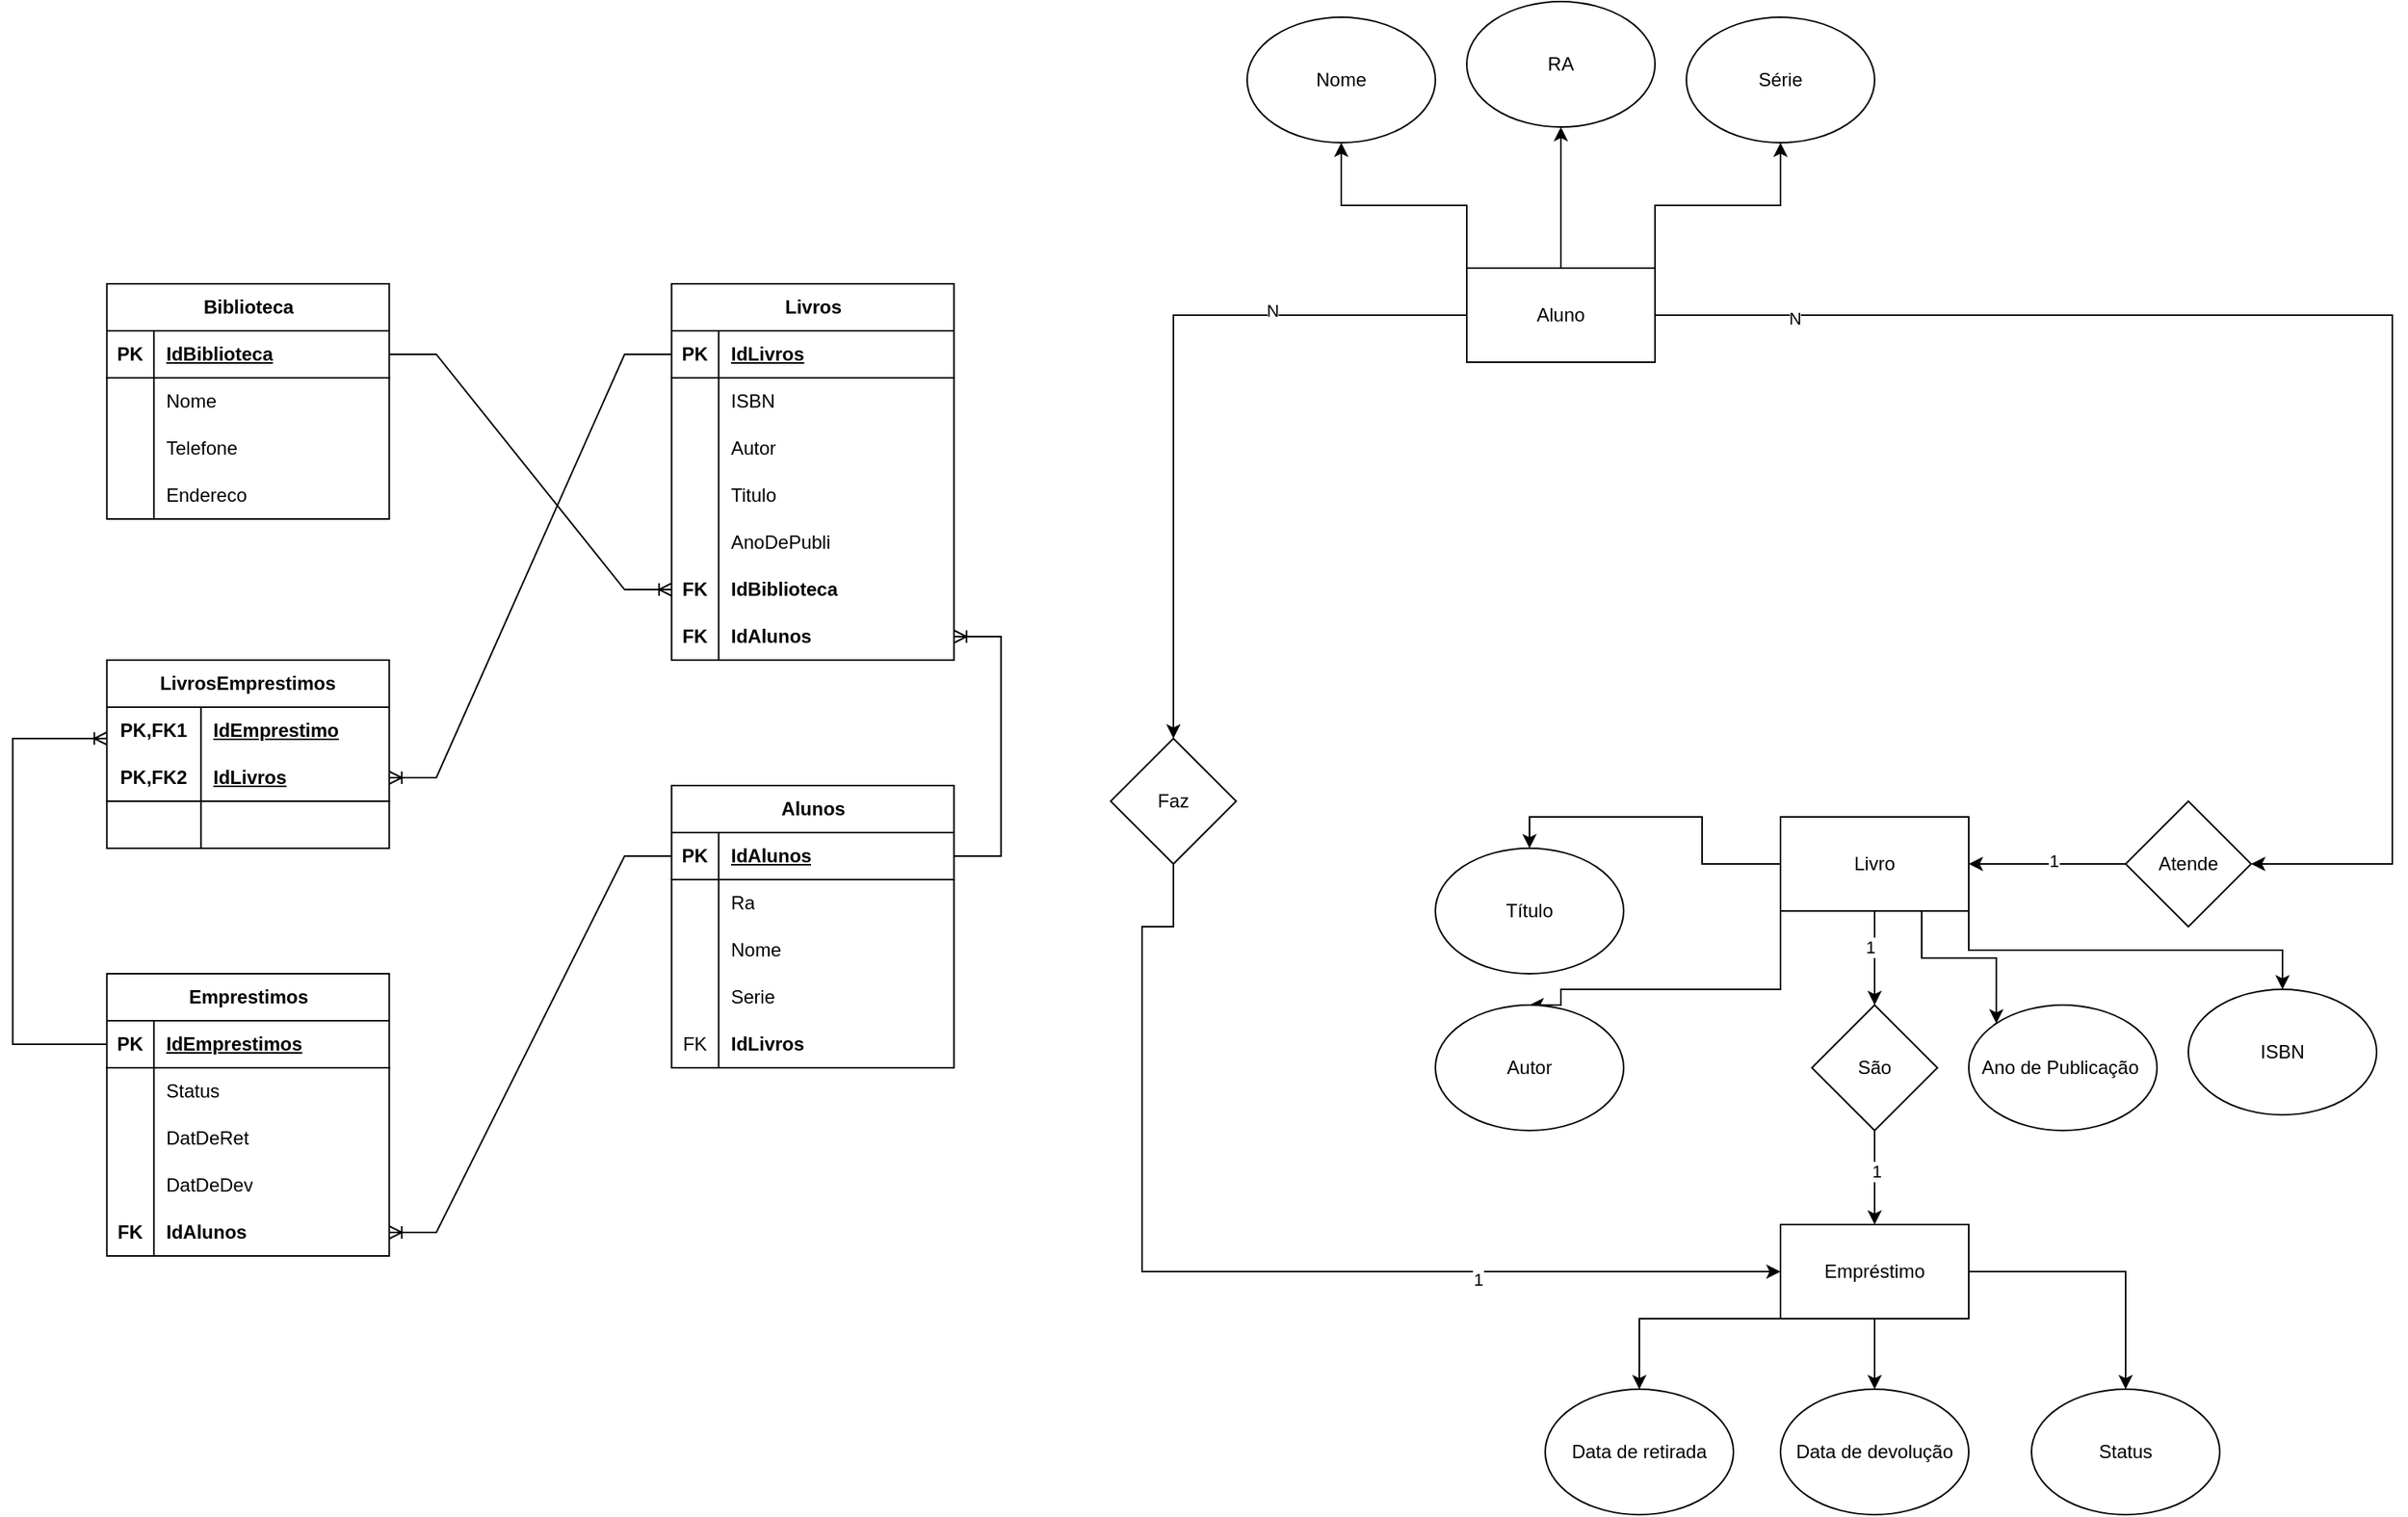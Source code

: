 <mxfile version="28.2.3">
  <diagram name="Página-1" id="Li1TfRqxRQNjhZH7lUIR">
    <mxGraphModel dx="2977" dy="1606" grid="1" gridSize="10" guides="1" tooltips="1" connect="1" arrows="1" fold="1" page="1" pageScale="1" pageWidth="827" pageHeight="1169" math="0" shadow="0">
      <root>
        <mxCell id="0" />
        <mxCell id="1" parent="0" />
        <mxCell id="CN2Lu9Vza2pnq5jx9A70-24" value="" style="edgeStyle=orthogonalEdgeStyle;rounded=0;orthogonalLoop=1;jettySize=auto;html=1;entryX=1;entryY=0.5;entryDx=0;entryDy=0;" parent="1" source="CN2Lu9Vza2pnq5jx9A70-31" target="CN2Lu9Vza2pnq5jx9A70-59" edge="1">
          <mxGeometry relative="1" as="geometry">
            <Array as="points">
              <mxPoint x="1697" y="660" />
              <mxPoint x="1697" y="1010" />
            </Array>
          </mxGeometry>
        </mxCell>
        <mxCell id="CN2Lu9Vza2pnq5jx9A70-25" value="N" style="edgeLabel;html=1;align=center;verticalAlign=middle;resizable=0;points=[];" parent="CN2Lu9Vza2pnq5jx9A70-24" connectable="0" vertex="1">
          <mxGeometry x="-0.804" y="-2" relative="1" as="geometry">
            <mxPoint as="offset" />
          </mxGeometry>
        </mxCell>
        <mxCell id="CN2Lu9Vza2pnq5jx9A70-26" value="" style="edgeStyle=orthogonalEdgeStyle;rounded=0;orthogonalLoop=1;jettySize=auto;html=1;" parent="1" source="CN2Lu9Vza2pnq5jx9A70-31" target="CN2Lu9Vza2pnq5jx9A70-65" edge="1">
          <mxGeometry relative="1" as="geometry" />
        </mxCell>
        <mxCell id="CN2Lu9Vza2pnq5jx9A70-27" value="N" style="edgeLabel;html=1;align=center;verticalAlign=middle;resizable=0;points=[];" parent="CN2Lu9Vza2pnq5jx9A70-26" connectable="0" vertex="1">
          <mxGeometry x="-0.455" y="-3" relative="1" as="geometry">
            <mxPoint as="offset" />
          </mxGeometry>
        </mxCell>
        <mxCell id="CN2Lu9Vza2pnq5jx9A70-28" style="edgeStyle=orthogonalEdgeStyle;rounded=0;orthogonalLoop=1;jettySize=auto;html=1;exitX=0;exitY=0;exitDx=0;exitDy=0;entryX=0.5;entryY=1;entryDx=0;entryDy=0;" parent="1" source="CN2Lu9Vza2pnq5jx9A70-31" target="CN2Lu9Vza2pnq5jx9A70-66" edge="1">
          <mxGeometry relative="1" as="geometry" />
        </mxCell>
        <mxCell id="CN2Lu9Vza2pnq5jx9A70-29" value="" style="edgeStyle=orthogonalEdgeStyle;rounded=0;orthogonalLoop=1;jettySize=auto;html=1;" parent="1" source="CN2Lu9Vza2pnq5jx9A70-31" target="CN2Lu9Vza2pnq5jx9A70-67" edge="1">
          <mxGeometry relative="1" as="geometry" />
        </mxCell>
        <mxCell id="CN2Lu9Vza2pnq5jx9A70-30" style="edgeStyle=orthogonalEdgeStyle;rounded=0;orthogonalLoop=1;jettySize=auto;html=1;exitX=1;exitY=0;exitDx=0;exitDy=0;entryX=0.5;entryY=1;entryDx=0;entryDy=0;" parent="1" source="CN2Lu9Vza2pnq5jx9A70-31" target="CN2Lu9Vza2pnq5jx9A70-68" edge="1">
          <mxGeometry relative="1" as="geometry" />
        </mxCell>
        <mxCell id="CN2Lu9Vza2pnq5jx9A70-31" value="Aluno" style="rounded=0;whiteSpace=wrap;html=1;" parent="1" vertex="1">
          <mxGeometry x="1107" y="630" width="120" height="60" as="geometry" />
        </mxCell>
        <mxCell id="CN2Lu9Vza2pnq5jx9A70-36" style="edgeStyle=orthogonalEdgeStyle;rounded=0;orthogonalLoop=1;jettySize=auto;html=1;exitX=0;exitY=0.5;exitDx=0;exitDy=0;entryX=0.5;entryY=0;entryDx=0;entryDy=0;" parent="1" source="CN2Lu9Vza2pnq5jx9A70-40" target="CN2Lu9Vza2pnq5jx9A70-72" edge="1">
          <mxGeometry relative="1" as="geometry" />
        </mxCell>
        <mxCell id="CN2Lu9Vza2pnq5jx9A70-37" style="edgeStyle=orthogonalEdgeStyle;rounded=0;orthogonalLoop=1;jettySize=auto;html=1;exitX=0;exitY=1;exitDx=0;exitDy=0;entryX=0.5;entryY=0;entryDx=0;entryDy=0;" parent="1" source="CN2Lu9Vza2pnq5jx9A70-40" target="CN2Lu9Vza2pnq5jx9A70-73" edge="1">
          <mxGeometry relative="1" as="geometry">
            <Array as="points">
              <mxPoint x="1307" y="1090" />
              <mxPoint x="1167" y="1090" />
            </Array>
          </mxGeometry>
        </mxCell>
        <mxCell id="CN2Lu9Vza2pnq5jx9A70-38" style="edgeStyle=orthogonalEdgeStyle;rounded=0;orthogonalLoop=1;jettySize=auto;html=1;exitX=1;exitY=1;exitDx=0;exitDy=0;entryX=0.5;entryY=0;entryDx=0;entryDy=0;" parent="1" source="CN2Lu9Vza2pnq5jx9A70-40" target="CN2Lu9Vza2pnq5jx9A70-74" edge="1">
          <mxGeometry relative="1" as="geometry" />
        </mxCell>
        <mxCell id="CN2Lu9Vza2pnq5jx9A70-39" style="edgeStyle=orthogonalEdgeStyle;rounded=0;orthogonalLoop=1;jettySize=auto;html=1;exitX=0.75;exitY=1;exitDx=0;exitDy=0;entryX=0;entryY=0;entryDx=0;entryDy=0;" parent="1" source="CN2Lu9Vza2pnq5jx9A70-40" target="CN2Lu9Vza2pnq5jx9A70-75" edge="1">
          <mxGeometry relative="1" as="geometry" />
        </mxCell>
        <mxCell id="CN2Lu9Vza2pnq5jx9A70-80" value="" style="edgeStyle=orthogonalEdgeStyle;rounded=0;orthogonalLoop=1;jettySize=auto;html=1;" parent="1" source="CN2Lu9Vza2pnq5jx9A70-40" target="CN2Lu9Vza2pnq5jx9A70-62" edge="1">
          <mxGeometry relative="1" as="geometry" />
        </mxCell>
        <mxCell id="CN2Lu9Vza2pnq5jx9A70-81" value="1" style="edgeLabel;html=1;align=center;verticalAlign=middle;resizable=0;points=[];" parent="CN2Lu9Vza2pnq5jx9A70-80" connectable="0" vertex="1">
          <mxGeometry x="-0.256" y="-3" relative="1" as="geometry">
            <mxPoint as="offset" />
          </mxGeometry>
        </mxCell>
        <mxCell id="CN2Lu9Vza2pnq5jx9A70-40" value="Livro" style="rounded=0;whiteSpace=wrap;html=1;" parent="1" vertex="1">
          <mxGeometry x="1307" y="980" width="120" height="60" as="geometry" />
        </mxCell>
        <mxCell id="CN2Lu9Vza2pnq5jx9A70-47" style="edgeStyle=orthogonalEdgeStyle;rounded=0;orthogonalLoop=1;jettySize=auto;html=1;exitX=1;exitY=0.5;exitDx=0;exitDy=0;entryX=0.5;entryY=0;entryDx=0;entryDy=0;" parent="1" source="CN2Lu9Vza2pnq5jx9A70-50" target="CN2Lu9Vza2pnq5jx9A70-76" edge="1">
          <mxGeometry relative="1" as="geometry" />
        </mxCell>
        <mxCell id="CN2Lu9Vza2pnq5jx9A70-48" value="" style="edgeStyle=orthogonalEdgeStyle;rounded=0;orthogonalLoop=1;jettySize=auto;html=1;" parent="1" source="CN2Lu9Vza2pnq5jx9A70-50" target="CN2Lu9Vza2pnq5jx9A70-77" edge="1">
          <mxGeometry relative="1" as="geometry" />
        </mxCell>
        <mxCell id="CN2Lu9Vza2pnq5jx9A70-49" style="edgeStyle=orthogonalEdgeStyle;rounded=0;orthogonalLoop=1;jettySize=auto;html=1;exitX=0;exitY=1;exitDx=0;exitDy=0;entryX=0.5;entryY=0;entryDx=0;entryDy=0;" parent="1" source="CN2Lu9Vza2pnq5jx9A70-50" target="CN2Lu9Vza2pnq5jx9A70-78" edge="1">
          <mxGeometry relative="1" as="geometry">
            <Array as="points">
              <mxPoint x="1217" y="1300" />
            </Array>
          </mxGeometry>
        </mxCell>
        <mxCell id="CN2Lu9Vza2pnq5jx9A70-50" value="Empréstimo" style="rounded=0;whiteSpace=wrap;html=1;" parent="1" vertex="1">
          <mxGeometry x="1307" y="1240" width="120" height="60" as="geometry" />
        </mxCell>
        <mxCell id="CN2Lu9Vza2pnq5jx9A70-57" value="" style="edgeStyle=orthogonalEdgeStyle;rounded=0;orthogonalLoop=1;jettySize=auto;html=1;" parent="1" source="CN2Lu9Vza2pnq5jx9A70-59" target="CN2Lu9Vza2pnq5jx9A70-40" edge="1">
          <mxGeometry relative="1" as="geometry" />
        </mxCell>
        <mxCell id="CN2Lu9Vza2pnq5jx9A70-58" value="1" style="edgeLabel;html=1;align=center;verticalAlign=middle;resizable=0;points=[];" parent="CN2Lu9Vza2pnq5jx9A70-57" connectable="0" vertex="1">
          <mxGeometry x="-0.075" y="-2" relative="1" as="geometry">
            <mxPoint as="offset" />
          </mxGeometry>
        </mxCell>
        <mxCell id="CN2Lu9Vza2pnq5jx9A70-59" value="Atende" style="rhombus;whiteSpace=wrap;html=1;" parent="1" vertex="1">
          <mxGeometry x="1527" y="970" width="80" height="80" as="geometry" />
        </mxCell>
        <mxCell id="CN2Lu9Vza2pnq5jx9A70-60" value="" style="edgeStyle=orthogonalEdgeStyle;rounded=0;orthogonalLoop=1;jettySize=auto;html=1;" parent="1" source="CN2Lu9Vza2pnq5jx9A70-62" target="CN2Lu9Vza2pnq5jx9A70-50" edge="1">
          <mxGeometry relative="1" as="geometry" />
        </mxCell>
        <mxCell id="CN2Lu9Vza2pnq5jx9A70-61" value="1" style="edgeLabel;html=1;align=center;verticalAlign=middle;resizable=0;points=[];" parent="CN2Lu9Vza2pnq5jx9A70-60" connectable="0" vertex="1">
          <mxGeometry x="-0.126" y="1" relative="1" as="geometry">
            <mxPoint as="offset" />
          </mxGeometry>
        </mxCell>
        <mxCell id="CN2Lu9Vza2pnq5jx9A70-62" value="São" style="rhombus;whiteSpace=wrap;html=1;" parent="1" vertex="1">
          <mxGeometry x="1327" y="1100" width="80" height="80" as="geometry" />
        </mxCell>
        <mxCell id="CN2Lu9Vza2pnq5jx9A70-63" style="edgeStyle=orthogonalEdgeStyle;rounded=0;orthogonalLoop=1;jettySize=auto;html=1;exitX=0.5;exitY=1;exitDx=0;exitDy=0;entryX=0;entryY=0.5;entryDx=0;entryDy=0;" parent="1" source="CN2Lu9Vza2pnq5jx9A70-65" target="CN2Lu9Vza2pnq5jx9A70-50" edge="1">
          <mxGeometry relative="1" as="geometry">
            <Array as="points">
              <mxPoint x="900" y="1050" />
              <mxPoint x="900" y="1270" />
            </Array>
          </mxGeometry>
        </mxCell>
        <mxCell id="CN2Lu9Vza2pnq5jx9A70-64" value="1" style="edgeLabel;html=1;align=center;verticalAlign=middle;resizable=0;points=[];" parent="CN2Lu9Vza2pnq5jx9A70-63" connectable="0" vertex="1">
          <mxGeometry x="0.436" y="-5" relative="1" as="geometry">
            <mxPoint as="offset" />
          </mxGeometry>
        </mxCell>
        <mxCell id="CN2Lu9Vza2pnq5jx9A70-65" value="Faz" style="rhombus;whiteSpace=wrap;html=1;rounded=0;" parent="1" vertex="1">
          <mxGeometry x="880" y="930" width="80" height="80" as="geometry" />
        </mxCell>
        <mxCell id="CN2Lu9Vza2pnq5jx9A70-66" value="Nome" style="ellipse;whiteSpace=wrap;html=1;" parent="1" vertex="1">
          <mxGeometry x="967" y="470" width="120" height="80" as="geometry" />
        </mxCell>
        <mxCell id="CN2Lu9Vza2pnq5jx9A70-67" value="RA" style="ellipse;whiteSpace=wrap;html=1;" parent="1" vertex="1">
          <mxGeometry x="1107" y="460" width="120" height="80" as="geometry" />
        </mxCell>
        <mxCell id="CN2Lu9Vza2pnq5jx9A70-68" value="Série" style="ellipse;whiteSpace=wrap;html=1;" parent="1" vertex="1">
          <mxGeometry x="1247" y="470" width="120" height="80" as="geometry" />
        </mxCell>
        <mxCell id="CN2Lu9Vza2pnq5jx9A70-72" value="Título" style="ellipse;whiteSpace=wrap;html=1;" parent="1" vertex="1">
          <mxGeometry x="1087" y="1000" width="120" height="80" as="geometry" />
        </mxCell>
        <mxCell id="CN2Lu9Vza2pnq5jx9A70-73" value="Autor" style="ellipse;whiteSpace=wrap;html=1;" parent="1" vertex="1">
          <mxGeometry x="1087" y="1100" width="120" height="80" as="geometry" />
        </mxCell>
        <mxCell id="CN2Lu9Vza2pnq5jx9A70-74" value="ISBN" style="ellipse;whiteSpace=wrap;html=1;" parent="1" vertex="1">
          <mxGeometry x="1567" y="1090" width="120" height="80" as="geometry" />
        </mxCell>
        <mxCell id="CN2Lu9Vza2pnq5jx9A70-75" value="Ano de Publicação&amp;nbsp;" style="ellipse;whiteSpace=wrap;html=1;" parent="1" vertex="1">
          <mxGeometry x="1427" y="1100" width="120" height="80" as="geometry" />
        </mxCell>
        <mxCell id="CN2Lu9Vza2pnq5jx9A70-76" value="Status" style="ellipse;whiteSpace=wrap;html=1;" parent="1" vertex="1">
          <mxGeometry x="1467" y="1345" width="120" height="80" as="geometry" />
        </mxCell>
        <mxCell id="CN2Lu9Vza2pnq5jx9A70-77" value="Data de devolução" style="ellipse;whiteSpace=wrap;html=1;" parent="1" vertex="1">
          <mxGeometry x="1307" y="1345" width="120" height="80" as="geometry" />
        </mxCell>
        <mxCell id="CN2Lu9Vza2pnq5jx9A70-78" value="Data de retirada" style="ellipse;whiteSpace=wrap;html=1;" parent="1" vertex="1">
          <mxGeometry x="1157" y="1345" width="120" height="80" as="geometry" />
        </mxCell>
        <mxCell id="d96ySEmzSlEuj6Zjcwqv-360" value="Biblioteca" style="shape=table;startSize=30;container=1;collapsible=1;childLayout=tableLayout;fixedRows=1;rowLines=0;fontStyle=1;align=center;resizeLast=1;html=1;" parent="1" vertex="1">
          <mxGeometry x="240.14" y="640" width="180" height="150" as="geometry" />
        </mxCell>
        <mxCell id="d96ySEmzSlEuj6Zjcwqv-361" value="" style="shape=tableRow;horizontal=0;startSize=0;swimlaneHead=0;swimlaneBody=0;fillColor=none;collapsible=0;dropTarget=0;points=[[0,0.5],[1,0.5]];portConstraint=eastwest;top=0;left=0;right=0;bottom=1;" parent="d96ySEmzSlEuj6Zjcwqv-360" vertex="1">
          <mxGeometry y="30" width="180" height="30" as="geometry" />
        </mxCell>
        <mxCell id="d96ySEmzSlEuj6Zjcwqv-362" value="PK" style="shape=partialRectangle;connectable=0;fillColor=none;top=0;left=0;bottom=0;right=0;fontStyle=1;overflow=hidden;whiteSpace=wrap;html=1;" parent="d96ySEmzSlEuj6Zjcwqv-361" vertex="1">
          <mxGeometry width="30" height="30" as="geometry">
            <mxRectangle width="30" height="30" as="alternateBounds" />
          </mxGeometry>
        </mxCell>
        <mxCell id="d96ySEmzSlEuj6Zjcwqv-363" value="IdBiblioteca" style="shape=partialRectangle;connectable=0;fillColor=none;top=0;left=0;bottom=0;right=0;align=left;spacingLeft=6;fontStyle=5;overflow=hidden;whiteSpace=wrap;html=1;" parent="d96ySEmzSlEuj6Zjcwqv-361" vertex="1">
          <mxGeometry x="30" width="150" height="30" as="geometry">
            <mxRectangle width="150" height="30" as="alternateBounds" />
          </mxGeometry>
        </mxCell>
        <mxCell id="d96ySEmzSlEuj6Zjcwqv-364" value="" style="shape=tableRow;horizontal=0;startSize=0;swimlaneHead=0;swimlaneBody=0;fillColor=none;collapsible=0;dropTarget=0;points=[[0,0.5],[1,0.5]];portConstraint=eastwest;top=0;left=0;right=0;bottom=0;" parent="d96ySEmzSlEuj6Zjcwqv-360" vertex="1">
          <mxGeometry y="60" width="180" height="30" as="geometry" />
        </mxCell>
        <mxCell id="d96ySEmzSlEuj6Zjcwqv-365" value="" style="shape=partialRectangle;connectable=0;fillColor=none;top=0;left=0;bottom=0;right=0;editable=1;overflow=hidden;whiteSpace=wrap;html=1;" parent="d96ySEmzSlEuj6Zjcwqv-364" vertex="1">
          <mxGeometry width="30" height="30" as="geometry">
            <mxRectangle width="30" height="30" as="alternateBounds" />
          </mxGeometry>
        </mxCell>
        <mxCell id="d96ySEmzSlEuj6Zjcwqv-366" value="Nome" style="shape=partialRectangle;connectable=0;fillColor=none;top=0;left=0;bottom=0;right=0;align=left;spacingLeft=6;overflow=hidden;whiteSpace=wrap;html=1;" parent="d96ySEmzSlEuj6Zjcwqv-364" vertex="1">
          <mxGeometry x="30" width="150" height="30" as="geometry">
            <mxRectangle width="150" height="30" as="alternateBounds" />
          </mxGeometry>
        </mxCell>
        <mxCell id="d96ySEmzSlEuj6Zjcwqv-367" value="" style="shape=tableRow;horizontal=0;startSize=0;swimlaneHead=0;swimlaneBody=0;fillColor=none;collapsible=0;dropTarget=0;points=[[0,0.5],[1,0.5]];portConstraint=eastwest;top=0;left=0;right=0;bottom=0;" parent="d96ySEmzSlEuj6Zjcwqv-360" vertex="1">
          <mxGeometry y="90" width="180" height="30" as="geometry" />
        </mxCell>
        <mxCell id="d96ySEmzSlEuj6Zjcwqv-368" value="" style="shape=partialRectangle;connectable=0;fillColor=none;top=0;left=0;bottom=0;right=0;editable=1;overflow=hidden;whiteSpace=wrap;html=1;" parent="d96ySEmzSlEuj6Zjcwqv-367" vertex="1">
          <mxGeometry width="30" height="30" as="geometry">
            <mxRectangle width="30" height="30" as="alternateBounds" />
          </mxGeometry>
        </mxCell>
        <mxCell id="d96ySEmzSlEuj6Zjcwqv-369" value="Telefone" style="shape=partialRectangle;connectable=0;fillColor=none;top=0;left=0;bottom=0;right=0;align=left;spacingLeft=6;overflow=hidden;whiteSpace=wrap;html=1;" parent="d96ySEmzSlEuj6Zjcwqv-367" vertex="1">
          <mxGeometry x="30" width="150" height="30" as="geometry">
            <mxRectangle width="150" height="30" as="alternateBounds" />
          </mxGeometry>
        </mxCell>
        <mxCell id="d96ySEmzSlEuj6Zjcwqv-370" value="" style="shape=tableRow;horizontal=0;startSize=0;swimlaneHead=0;swimlaneBody=0;fillColor=none;collapsible=0;dropTarget=0;points=[[0,0.5],[1,0.5]];portConstraint=eastwest;top=0;left=0;right=0;bottom=0;" parent="d96ySEmzSlEuj6Zjcwqv-360" vertex="1">
          <mxGeometry y="120" width="180" height="30" as="geometry" />
        </mxCell>
        <mxCell id="d96ySEmzSlEuj6Zjcwqv-371" value="" style="shape=partialRectangle;connectable=0;fillColor=none;top=0;left=0;bottom=0;right=0;editable=1;overflow=hidden;whiteSpace=wrap;html=1;" parent="d96ySEmzSlEuj6Zjcwqv-370" vertex="1">
          <mxGeometry width="30" height="30" as="geometry">
            <mxRectangle width="30" height="30" as="alternateBounds" />
          </mxGeometry>
        </mxCell>
        <mxCell id="d96ySEmzSlEuj6Zjcwqv-372" value="Endereco" style="shape=partialRectangle;connectable=0;fillColor=none;top=0;left=0;bottom=0;right=0;align=left;spacingLeft=6;overflow=hidden;whiteSpace=wrap;html=1;" parent="d96ySEmzSlEuj6Zjcwqv-370" vertex="1">
          <mxGeometry x="30" width="150" height="30" as="geometry">
            <mxRectangle width="150" height="30" as="alternateBounds" />
          </mxGeometry>
        </mxCell>
        <mxCell id="d96ySEmzSlEuj6Zjcwqv-373" value="Emprestimos" style="shape=table;startSize=30;container=1;collapsible=1;childLayout=tableLayout;fixedRows=1;rowLines=0;fontStyle=1;align=center;resizeLast=1;html=1;" parent="1" vertex="1">
          <mxGeometry x="240.14" y="1080" width="180" height="180" as="geometry" />
        </mxCell>
        <mxCell id="d96ySEmzSlEuj6Zjcwqv-374" value="" style="shape=tableRow;horizontal=0;startSize=0;swimlaneHead=0;swimlaneBody=0;fillColor=none;collapsible=0;dropTarget=0;points=[[0,0.5],[1,0.5]];portConstraint=eastwest;top=0;left=0;right=0;bottom=1;" parent="d96ySEmzSlEuj6Zjcwqv-373" vertex="1">
          <mxGeometry y="30" width="180" height="30" as="geometry" />
        </mxCell>
        <mxCell id="d96ySEmzSlEuj6Zjcwqv-375" value="PK" style="shape=partialRectangle;connectable=0;fillColor=none;top=0;left=0;bottom=0;right=0;fontStyle=1;overflow=hidden;whiteSpace=wrap;html=1;" parent="d96ySEmzSlEuj6Zjcwqv-374" vertex="1">
          <mxGeometry width="30" height="30" as="geometry">
            <mxRectangle width="30" height="30" as="alternateBounds" />
          </mxGeometry>
        </mxCell>
        <mxCell id="d96ySEmzSlEuj6Zjcwqv-376" value="IdEmprestimos" style="shape=partialRectangle;connectable=0;fillColor=none;top=0;left=0;bottom=0;right=0;align=left;spacingLeft=6;fontStyle=5;overflow=hidden;whiteSpace=wrap;html=1;" parent="d96ySEmzSlEuj6Zjcwqv-374" vertex="1">
          <mxGeometry x="30" width="150" height="30" as="geometry">
            <mxRectangle width="150" height="30" as="alternateBounds" />
          </mxGeometry>
        </mxCell>
        <mxCell id="d96ySEmzSlEuj6Zjcwqv-377" value="" style="shape=tableRow;horizontal=0;startSize=0;swimlaneHead=0;swimlaneBody=0;fillColor=none;collapsible=0;dropTarget=0;points=[[0,0.5],[1,0.5]];portConstraint=eastwest;top=0;left=0;right=0;bottom=0;" parent="d96ySEmzSlEuj6Zjcwqv-373" vertex="1">
          <mxGeometry y="60" width="180" height="30" as="geometry" />
        </mxCell>
        <mxCell id="d96ySEmzSlEuj6Zjcwqv-378" value="" style="shape=partialRectangle;connectable=0;fillColor=none;top=0;left=0;bottom=0;right=0;editable=1;overflow=hidden;whiteSpace=wrap;html=1;" parent="d96ySEmzSlEuj6Zjcwqv-377" vertex="1">
          <mxGeometry width="30" height="30" as="geometry">
            <mxRectangle width="30" height="30" as="alternateBounds" />
          </mxGeometry>
        </mxCell>
        <mxCell id="d96ySEmzSlEuj6Zjcwqv-379" value="Status" style="shape=partialRectangle;connectable=0;fillColor=none;top=0;left=0;bottom=0;right=0;align=left;spacingLeft=6;overflow=hidden;whiteSpace=wrap;html=1;" parent="d96ySEmzSlEuj6Zjcwqv-377" vertex="1">
          <mxGeometry x="30" width="150" height="30" as="geometry">
            <mxRectangle width="150" height="30" as="alternateBounds" />
          </mxGeometry>
        </mxCell>
        <mxCell id="d96ySEmzSlEuj6Zjcwqv-380" value="" style="shape=tableRow;horizontal=0;startSize=0;swimlaneHead=0;swimlaneBody=0;fillColor=none;collapsible=0;dropTarget=0;points=[[0,0.5],[1,0.5]];portConstraint=eastwest;top=0;left=0;right=0;bottom=0;" parent="d96ySEmzSlEuj6Zjcwqv-373" vertex="1">
          <mxGeometry y="90" width="180" height="30" as="geometry" />
        </mxCell>
        <mxCell id="d96ySEmzSlEuj6Zjcwqv-381" value="" style="shape=partialRectangle;connectable=0;fillColor=none;top=0;left=0;bottom=0;right=0;editable=1;overflow=hidden;whiteSpace=wrap;html=1;" parent="d96ySEmzSlEuj6Zjcwqv-380" vertex="1">
          <mxGeometry width="30" height="30" as="geometry">
            <mxRectangle width="30" height="30" as="alternateBounds" />
          </mxGeometry>
        </mxCell>
        <mxCell id="d96ySEmzSlEuj6Zjcwqv-382" value="DatDeRet" style="shape=partialRectangle;connectable=0;fillColor=none;top=0;left=0;bottom=0;right=0;align=left;spacingLeft=6;overflow=hidden;whiteSpace=wrap;html=1;" parent="d96ySEmzSlEuj6Zjcwqv-380" vertex="1">
          <mxGeometry x="30" width="150" height="30" as="geometry">
            <mxRectangle width="150" height="30" as="alternateBounds" />
          </mxGeometry>
        </mxCell>
        <mxCell id="d96ySEmzSlEuj6Zjcwqv-383" value="" style="shape=tableRow;horizontal=0;startSize=0;swimlaneHead=0;swimlaneBody=0;fillColor=none;collapsible=0;dropTarget=0;points=[[0,0.5],[1,0.5]];portConstraint=eastwest;top=0;left=0;right=0;bottom=0;" parent="d96ySEmzSlEuj6Zjcwqv-373" vertex="1">
          <mxGeometry y="120" width="180" height="30" as="geometry" />
        </mxCell>
        <mxCell id="d96ySEmzSlEuj6Zjcwqv-384" value="" style="shape=partialRectangle;connectable=0;fillColor=none;top=0;left=0;bottom=0;right=0;editable=1;overflow=hidden;whiteSpace=wrap;html=1;" parent="d96ySEmzSlEuj6Zjcwqv-383" vertex="1">
          <mxGeometry width="30" height="30" as="geometry">
            <mxRectangle width="30" height="30" as="alternateBounds" />
          </mxGeometry>
        </mxCell>
        <mxCell id="d96ySEmzSlEuj6Zjcwqv-385" value="DatDeDev" style="shape=partialRectangle;connectable=0;fillColor=none;top=0;left=0;bottom=0;right=0;align=left;spacingLeft=6;overflow=hidden;whiteSpace=wrap;html=1;" parent="d96ySEmzSlEuj6Zjcwqv-383" vertex="1">
          <mxGeometry x="30" width="150" height="30" as="geometry">
            <mxRectangle width="150" height="30" as="alternateBounds" />
          </mxGeometry>
        </mxCell>
        <mxCell id="d96ySEmzSlEuj6Zjcwqv-386" value="" style="shape=tableRow;horizontal=0;startSize=0;swimlaneHead=0;swimlaneBody=0;fillColor=none;collapsible=0;dropTarget=0;points=[[0,0.5],[1,0.5]];portConstraint=eastwest;top=0;left=0;right=0;bottom=0;" parent="d96ySEmzSlEuj6Zjcwqv-373" vertex="1">
          <mxGeometry y="150" width="180" height="30" as="geometry" />
        </mxCell>
        <mxCell id="d96ySEmzSlEuj6Zjcwqv-387" value="&lt;b&gt;FK&lt;/b&gt;" style="shape=partialRectangle;connectable=0;fillColor=none;top=0;left=0;bottom=0;right=0;editable=1;overflow=hidden;whiteSpace=wrap;html=1;" parent="d96ySEmzSlEuj6Zjcwqv-386" vertex="1">
          <mxGeometry width="30" height="30" as="geometry">
            <mxRectangle width="30" height="30" as="alternateBounds" />
          </mxGeometry>
        </mxCell>
        <mxCell id="d96ySEmzSlEuj6Zjcwqv-388" value="&lt;b&gt;IdAlunos&lt;/b&gt;" style="shape=partialRectangle;connectable=0;fillColor=none;top=0;left=0;bottom=0;right=0;align=left;spacingLeft=6;overflow=hidden;whiteSpace=wrap;html=1;" parent="d96ySEmzSlEuj6Zjcwqv-386" vertex="1">
          <mxGeometry x="30" width="150" height="30" as="geometry">
            <mxRectangle width="150" height="30" as="alternateBounds" />
          </mxGeometry>
        </mxCell>
        <mxCell id="d96ySEmzSlEuj6Zjcwqv-389" value="Alunos" style="shape=table;startSize=30;container=1;collapsible=1;childLayout=tableLayout;fixedRows=1;rowLines=0;fontStyle=1;align=center;resizeLast=1;html=1;" parent="1" vertex="1">
          <mxGeometry x="600.14" y="960" width="180" height="180" as="geometry" />
        </mxCell>
        <mxCell id="d96ySEmzSlEuj6Zjcwqv-390" value="" style="shape=tableRow;horizontal=0;startSize=0;swimlaneHead=0;swimlaneBody=0;fillColor=none;collapsible=0;dropTarget=0;points=[[0,0.5],[1,0.5]];portConstraint=eastwest;top=0;left=0;right=0;bottom=1;" parent="d96ySEmzSlEuj6Zjcwqv-389" vertex="1">
          <mxGeometry y="30" width="180" height="30" as="geometry" />
        </mxCell>
        <mxCell id="d96ySEmzSlEuj6Zjcwqv-391" value="PK" style="shape=partialRectangle;connectable=0;fillColor=none;top=0;left=0;bottom=0;right=0;fontStyle=1;overflow=hidden;whiteSpace=wrap;html=1;" parent="d96ySEmzSlEuj6Zjcwqv-390" vertex="1">
          <mxGeometry width="30" height="30" as="geometry">
            <mxRectangle width="30" height="30" as="alternateBounds" />
          </mxGeometry>
        </mxCell>
        <mxCell id="d96ySEmzSlEuj6Zjcwqv-392" value="IdAlunos" style="shape=partialRectangle;connectable=0;fillColor=none;top=0;left=0;bottom=0;right=0;align=left;spacingLeft=6;fontStyle=5;overflow=hidden;whiteSpace=wrap;html=1;" parent="d96ySEmzSlEuj6Zjcwqv-390" vertex="1">
          <mxGeometry x="30" width="150" height="30" as="geometry">
            <mxRectangle width="150" height="30" as="alternateBounds" />
          </mxGeometry>
        </mxCell>
        <mxCell id="d96ySEmzSlEuj6Zjcwqv-393" value="" style="shape=tableRow;horizontal=0;startSize=0;swimlaneHead=0;swimlaneBody=0;fillColor=none;collapsible=0;dropTarget=0;points=[[0,0.5],[1,0.5]];portConstraint=eastwest;top=0;left=0;right=0;bottom=0;" parent="d96ySEmzSlEuj6Zjcwqv-389" vertex="1">
          <mxGeometry y="60" width="180" height="30" as="geometry" />
        </mxCell>
        <mxCell id="d96ySEmzSlEuj6Zjcwqv-394" value="" style="shape=partialRectangle;connectable=0;fillColor=none;top=0;left=0;bottom=0;right=0;editable=1;overflow=hidden;whiteSpace=wrap;html=1;" parent="d96ySEmzSlEuj6Zjcwqv-393" vertex="1">
          <mxGeometry width="30" height="30" as="geometry">
            <mxRectangle width="30" height="30" as="alternateBounds" />
          </mxGeometry>
        </mxCell>
        <mxCell id="d96ySEmzSlEuj6Zjcwqv-395" value="Ra" style="shape=partialRectangle;connectable=0;fillColor=none;top=0;left=0;bottom=0;right=0;align=left;spacingLeft=6;overflow=hidden;whiteSpace=wrap;html=1;" parent="d96ySEmzSlEuj6Zjcwqv-393" vertex="1">
          <mxGeometry x="30" width="150" height="30" as="geometry">
            <mxRectangle width="150" height="30" as="alternateBounds" />
          </mxGeometry>
        </mxCell>
        <mxCell id="d96ySEmzSlEuj6Zjcwqv-396" value="" style="shape=tableRow;horizontal=0;startSize=0;swimlaneHead=0;swimlaneBody=0;fillColor=none;collapsible=0;dropTarget=0;points=[[0,0.5],[1,0.5]];portConstraint=eastwest;top=0;left=0;right=0;bottom=0;" parent="d96ySEmzSlEuj6Zjcwqv-389" vertex="1">
          <mxGeometry y="90" width="180" height="30" as="geometry" />
        </mxCell>
        <mxCell id="d96ySEmzSlEuj6Zjcwqv-397" value="" style="shape=partialRectangle;connectable=0;fillColor=none;top=0;left=0;bottom=0;right=0;editable=1;overflow=hidden;whiteSpace=wrap;html=1;" parent="d96ySEmzSlEuj6Zjcwqv-396" vertex="1">
          <mxGeometry width="30" height="30" as="geometry">
            <mxRectangle width="30" height="30" as="alternateBounds" />
          </mxGeometry>
        </mxCell>
        <mxCell id="d96ySEmzSlEuj6Zjcwqv-398" value="Nome" style="shape=partialRectangle;connectable=0;fillColor=none;top=0;left=0;bottom=0;right=0;align=left;spacingLeft=6;overflow=hidden;whiteSpace=wrap;html=1;" parent="d96ySEmzSlEuj6Zjcwqv-396" vertex="1">
          <mxGeometry x="30" width="150" height="30" as="geometry">
            <mxRectangle width="150" height="30" as="alternateBounds" />
          </mxGeometry>
        </mxCell>
        <mxCell id="d96ySEmzSlEuj6Zjcwqv-399" value="" style="shape=tableRow;horizontal=0;startSize=0;swimlaneHead=0;swimlaneBody=0;fillColor=none;collapsible=0;dropTarget=0;points=[[0,0.5],[1,0.5]];portConstraint=eastwest;top=0;left=0;right=0;bottom=0;" parent="d96ySEmzSlEuj6Zjcwqv-389" vertex="1">
          <mxGeometry y="120" width="180" height="30" as="geometry" />
        </mxCell>
        <mxCell id="d96ySEmzSlEuj6Zjcwqv-400" value="" style="shape=partialRectangle;connectable=0;fillColor=none;top=0;left=0;bottom=0;right=0;editable=1;overflow=hidden;whiteSpace=wrap;html=1;" parent="d96ySEmzSlEuj6Zjcwqv-399" vertex="1">
          <mxGeometry width="30" height="30" as="geometry">
            <mxRectangle width="30" height="30" as="alternateBounds" />
          </mxGeometry>
        </mxCell>
        <mxCell id="d96ySEmzSlEuj6Zjcwqv-401" value="Serie" style="shape=partialRectangle;connectable=0;fillColor=none;top=0;left=0;bottom=0;right=0;align=left;spacingLeft=6;overflow=hidden;whiteSpace=wrap;html=1;" parent="d96ySEmzSlEuj6Zjcwqv-399" vertex="1">
          <mxGeometry x="30" width="150" height="30" as="geometry">
            <mxRectangle width="150" height="30" as="alternateBounds" />
          </mxGeometry>
        </mxCell>
        <mxCell id="d96ySEmzSlEuj6Zjcwqv-402" value="" style="shape=tableRow;horizontal=0;startSize=0;swimlaneHead=0;swimlaneBody=0;fillColor=none;collapsible=0;dropTarget=0;points=[[0,0.5],[1,0.5]];portConstraint=eastwest;top=0;left=0;right=0;bottom=0;" parent="d96ySEmzSlEuj6Zjcwqv-389" vertex="1">
          <mxGeometry y="150" width="180" height="30" as="geometry" />
        </mxCell>
        <mxCell id="d96ySEmzSlEuj6Zjcwqv-403" value="FK" style="shape=partialRectangle;connectable=0;fillColor=none;top=0;left=0;bottom=0;right=0;editable=1;overflow=hidden;whiteSpace=wrap;html=1;" parent="d96ySEmzSlEuj6Zjcwqv-402" vertex="1">
          <mxGeometry width="30" height="30" as="geometry">
            <mxRectangle width="30" height="30" as="alternateBounds" />
          </mxGeometry>
        </mxCell>
        <mxCell id="d96ySEmzSlEuj6Zjcwqv-404" value="&lt;b&gt;IdLivros&lt;/b&gt;" style="shape=partialRectangle;connectable=0;fillColor=none;top=0;left=0;bottom=0;right=0;align=left;spacingLeft=6;overflow=hidden;whiteSpace=wrap;html=1;" parent="d96ySEmzSlEuj6Zjcwqv-402" vertex="1">
          <mxGeometry x="30" width="150" height="30" as="geometry">
            <mxRectangle width="150" height="30" as="alternateBounds" />
          </mxGeometry>
        </mxCell>
        <mxCell id="d96ySEmzSlEuj6Zjcwqv-405" value="Livros" style="shape=table;startSize=30;container=1;collapsible=1;childLayout=tableLayout;fixedRows=1;rowLines=0;fontStyle=1;align=center;resizeLast=1;html=1;" parent="1" vertex="1">
          <mxGeometry x="600.14" y="640" width="180" height="240" as="geometry" />
        </mxCell>
        <mxCell id="d96ySEmzSlEuj6Zjcwqv-406" value="" style="shape=tableRow;horizontal=0;startSize=0;swimlaneHead=0;swimlaneBody=0;fillColor=none;collapsible=0;dropTarget=0;points=[[0,0.5],[1,0.5]];portConstraint=eastwest;top=0;left=0;right=0;bottom=1;" parent="d96ySEmzSlEuj6Zjcwqv-405" vertex="1">
          <mxGeometry y="30" width="180" height="30" as="geometry" />
        </mxCell>
        <mxCell id="d96ySEmzSlEuj6Zjcwqv-407" value="PK" style="shape=partialRectangle;connectable=0;fillColor=none;top=0;left=0;bottom=0;right=0;fontStyle=1;overflow=hidden;whiteSpace=wrap;html=1;" parent="d96ySEmzSlEuj6Zjcwqv-406" vertex="1">
          <mxGeometry width="30" height="30" as="geometry">
            <mxRectangle width="30" height="30" as="alternateBounds" />
          </mxGeometry>
        </mxCell>
        <mxCell id="d96ySEmzSlEuj6Zjcwqv-408" value="IdLivros" style="shape=partialRectangle;connectable=0;fillColor=none;top=0;left=0;bottom=0;right=0;align=left;spacingLeft=6;fontStyle=5;overflow=hidden;whiteSpace=wrap;html=1;" parent="d96ySEmzSlEuj6Zjcwqv-406" vertex="1">
          <mxGeometry x="30" width="150" height="30" as="geometry">
            <mxRectangle width="150" height="30" as="alternateBounds" />
          </mxGeometry>
        </mxCell>
        <mxCell id="d96ySEmzSlEuj6Zjcwqv-409" value="" style="shape=tableRow;horizontal=0;startSize=0;swimlaneHead=0;swimlaneBody=0;fillColor=none;collapsible=0;dropTarget=0;points=[[0,0.5],[1,0.5]];portConstraint=eastwest;top=0;left=0;right=0;bottom=0;" parent="d96ySEmzSlEuj6Zjcwqv-405" vertex="1">
          <mxGeometry y="60" width="180" height="30" as="geometry" />
        </mxCell>
        <mxCell id="d96ySEmzSlEuj6Zjcwqv-410" value="" style="shape=partialRectangle;connectable=0;fillColor=none;top=0;left=0;bottom=0;right=0;editable=1;overflow=hidden;whiteSpace=wrap;html=1;" parent="d96ySEmzSlEuj6Zjcwqv-409" vertex="1">
          <mxGeometry width="30" height="30" as="geometry">
            <mxRectangle width="30" height="30" as="alternateBounds" />
          </mxGeometry>
        </mxCell>
        <mxCell id="d96ySEmzSlEuj6Zjcwqv-411" value="ISBN" style="shape=partialRectangle;connectable=0;fillColor=none;top=0;left=0;bottom=0;right=0;align=left;spacingLeft=6;overflow=hidden;whiteSpace=wrap;html=1;" parent="d96ySEmzSlEuj6Zjcwqv-409" vertex="1">
          <mxGeometry x="30" width="150" height="30" as="geometry">
            <mxRectangle width="150" height="30" as="alternateBounds" />
          </mxGeometry>
        </mxCell>
        <mxCell id="d96ySEmzSlEuj6Zjcwqv-412" value="" style="shape=tableRow;horizontal=0;startSize=0;swimlaneHead=0;swimlaneBody=0;fillColor=none;collapsible=0;dropTarget=0;points=[[0,0.5],[1,0.5]];portConstraint=eastwest;top=0;left=0;right=0;bottom=0;" parent="d96ySEmzSlEuj6Zjcwqv-405" vertex="1">
          <mxGeometry y="90" width="180" height="30" as="geometry" />
        </mxCell>
        <mxCell id="d96ySEmzSlEuj6Zjcwqv-413" value="" style="shape=partialRectangle;connectable=0;fillColor=none;top=0;left=0;bottom=0;right=0;editable=1;overflow=hidden;whiteSpace=wrap;html=1;" parent="d96ySEmzSlEuj6Zjcwqv-412" vertex="1">
          <mxGeometry width="30" height="30" as="geometry">
            <mxRectangle width="30" height="30" as="alternateBounds" />
          </mxGeometry>
        </mxCell>
        <mxCell id="d96ySEmzSlEuj6Zjcwqv-414" value="Autor" style="shape=partialRectangle;connectable=0;fillColor=none;top=0;left=0;bottom=0;right=0;align=left;spacingLeft=6;overflow=hidden;whiteSpace=wrap;html=1;" parent="d96ySEmzSlEuj6Zjcwqv-412" vertex="1">
          <mxGeometry x="30" width="150" height="30" as="geometry">
            <mxRectangle width="150" height="30" as="alternateBounds" />
          </mxGeometry>
        </mxCell>
        <mxCell id="d96ySEmzSlEuj6Zjcwqv-415" value="" style="shape=tableRow;horizontal=0;startSize=0;swimlaneHead=0;swimlaneBody=0;fillColor=none;collapsible=0;dropTarget=0;points=[[0,0.5],[1,0.5]];portConstraint=eastwest;top=0;left=0;right=0;bottom=0;" parent="d96ySEmzSlEuj6Zjcwqv-405" vertex="1">
          <mxGeometry y="120" width="180" height="30" as="geometry" />
        </mxCell>
        <mxCell id="d96ySEmzSlEuj6Zjcwqv-416" value="" style="shape=partialRectangle;connectable=0;fillColor=none;top=0;left=0;bottom=0;right=0;editable=1;overflow=hidden;whiteSpace=wrap;html=1;" parent="d96ySEmzSlEuj6Zjcwqv-415" vertex="1">
          <mxGeometry width="30" height="30" as="geometry">
            <mxRectangle width="30" height="30" as="alternateBounds" />
          </mxGeometry>
        </mxCell>
        <mxCell id="d96ySEmzSlEuj6Zjcwqv-417" value="Titulo" style="shape=partialRectangle;connectable=0;fillColor=none;top=0;left=0;bottom=0;right=0;align=left;spacingLeft=6;overflow=hidden;whiteSpace=wrap;html=1;" parent="d96ySEmzSlEuj6Zjcwqv-415" vertex="1">
          <mxGeometry x="30" width="150" height="30" as="geometry">
            <mxRectangle width="150" height="30" as="alternateBounds" />
          </mxGeometry>
        </mxCell>
        <mxCell id="d96ySEmzSlEuj6Zjcwqv-418" value="" style="shape=tableRow;horizontal=0;startSize=0;swimlaneHead=0;swimlaneBody=0;fillColor=none;collapsible=0;dropTarget=0;points=[[0,0.5],[1,0.5]];portConstraint=eastwest;top=0;left=0;right=0;bottom=0;" parent="d96ySEmzSlEuj6Zjcwqv-405" vertex="1">
          <mxGeometry y="150" width="180" height="30" as="geometry" />
        </mxCell>
        <mxCell id="d96ySEmzSlEuj6Zjcwqv-419" value="" style="shape=partialRectangle;connectable=0;fillColor=none;top=0;left=0;bottom=0;right=0;editable=1;overflow=hidden;whiteSpace=wrap;html=1;" parent="d96ySEmzSlEuj6Zjcwqv-418" vertex="1">
          <mxGeometry width="30" height="30" as="geometry">
            <mxRectangle width="30" height="30" as="alternateBounds" />
          </mxGeometry>
        </mxCell>
        <mxCell id="d96ySEmzSlEuj6Zjcwqv-420" value="AnoDePubli" style="shape=partialRectangle;connectable=0;fillColor=none;top=0;left=0;bottom=0;right=0;align=left;spacingLeft=6;overflow=hidden;whiteSpace=wrap;html=1;" parent="d96ySEmzSlEuj6Zjcwqv-418" vertex="1">
          <mxGeometry x="30" width="150" height="30" as="geometry">
            <mxRectangle width="150" height="30" as="alternateBounds" />
          </mxGeometry>
        </mxCell>
        <mxCell id="d96ySEmzSlEuj6Zjcwqv-421" value="" style="shape=tableRow;horizontal=0;startSize=0;swimlaneHead=0;swimlaneBody=0;fillColor=none;collapsible=0;dropTarget=0;points=[[0,0.5],[1,0.5]];portConstraint=eastwest;top=0;left=0;right=0;bottom=0;" parent="d96ySEmzSlEuj6Zjcwqv-405" vertex="1">
          <mxGeometry y="180" width="180" height="30" as="geometry" />
        </mxCell>
        <mxCell id="d96ySEmzSlEuj6Zjcwqv-422" value="&lt;b&gt;FK&lt;/b&gt;" style="shape=partialRectangle;connectable=0;fillColor=none;top=0;left=0;bottom=0;right=0;editable=1;overflow=hidden;whiteSpace=wrap;html=1;" parent="d96ySEmzSlEuj6Zjcwqv-421" vertex="1">
          <mxGeometry width="30" height="30" as="geometry">
            <mxRectangle width="30" height="30" as="alternateBounds" />
          </mxGeometry>
        </mxCell>
        <mxCell id="d96ySEmzSlEuj6Zjcwqv-423" value="&lt;b&gt;IdBiblioteca&lt;/b&gt;" style="shape=partialRectangle;connectable=0;fillColor=none;top=0;left=0;bottom=0;right=0;align=left;spacingLeft=6;overflow=hidden;whiteSpace=wrap;html=1;" parent="d96ySEmzSlEuj6Zjcwqv-421" vertex="1">
          <mxGeometry x="30" width="150" height="30" as="geometry">
            <mxRectangle width="150" height="30" as="alternateBounds" />
          </mxGeometry>
        </mxCell>
        <mxCell id="d96ySEmzSlEuj6Zjcwqv-424" value="" style="shape=tableRow;horizontal=0;startSize=0;swimlaneHead=0;swimlaneBody=0;fillColor=none;collapsible=0;dropTarget=0;points=[[0,0.5],[1,0.5]];portConstraint=eastwest;top=0;left=0;right=0;bottom=0;" parent="d96ySEmzSlEuj6Zjcwqv-405" vertex="1">
          <mxGeometry y="210" width="180" height="30" as="geometry" />
        </mxCell>
        <mxCell id="d96ySEmzSlEuj6Zjcwqv-425" value="&lt;b&gt;FK&lt;/b&gt;" style="shape=partialRectangle;connectable=0;fillColor=none;top=0;left=0;bottom=0;right=0;editable=1;overflow=hidden;whiteSpace=wrap;html=1;" parent="d96ySEmzSlEuj6Zjcwqv-424" vertex="1">
          <mxGeometry width="30" height="30" as="geometry">
            <mxRectangle width="30" height="30" as="alternateBounds" />
          </mxGeometry>
        </mxCell>
        <mxCell id="d96ySEmzSlEuj6Zjcwqv-426" value="&lt;b&gt;IdAlunos&lt;/b&gt;" style="shape=partialRectangle;connectable=0;fillColor=none;top=0;left=0;bottom=0;right=0;align=left;spacingLeft=6;overflow=hidden;whiteSpace=wrap;html=1;" parent="d96ySEmzSlEuj6Zjcwqv-424" vertex="1">
          <mxGeometry x="30" width="150" height="30" as="geometry">
            <mxRectangle width="150" height="30" as="alternateBounds" />
          </mxGeometry>
        </mxCell>
        <mxCell id="d96ySEmzSlEuj6Zjcwqv-427" value="" style="edgeStyle=entityRelationEdgeStyle;fontSize=12;html=1;endArrow=ERoneToMany;rounded=0;" parent="1" source="d96ySEmzSlEuj6Zjcwqv-361" target="d96ySEmzSlEuj6Zjcwqv-421" edge="1">
          <mxGeometry width="100" height="100" relative="1" as="geometry">
            <mxPoint x="850.14" y="910" as="sourcePoint" />
            <mxPoint x="950.14" y="810" as="targetPoint" />
          </mxGeometry>
        </mxCell>
        <mxCell id="d96ySEmzSlEuj6Zjcwqv-428" value="" style="edgeStyle=entityRelationEdgeStyle;fontSize=12;html=1;endArrow=ERoneToMany;rounded=0;exitX=1;exitY=0.5;exitDx=0;exitDy=0;" parent="1" source="d96ySEmzSlEuj6Zjcwqv-390" target="d96ySEmzSlEuj6Zjcwqv-424" edge="1">
          <mxGeometry width="100" height="100" relative="1" as="geometry">
            <mxPoint x="790.14" y="1125" as="sourcePoint" />
            <mxPoint x="600.14" y="865" as="targetPoint" />
            <Array as="points">
              <mxPoint x="710.14" y="1200" />
              <mxPoint x="710.14" y="1190" />
              <mxPoint x="260.14" y="1035" />
              <mxPoint x="560.14" y="1070" />
              <mxPoint x="340.14" y="1000" />
            </Array>
          </mxGeometry>
        </mxCell>
        <mxCell id="d96ySEmzSlEuj6Zjcwqv-429" value="" style="edgeStyle=entityRelationEdgeStyle;fontSize=12;html=1;endArrow=ERoneToMany;rounded=0;exitX=0;exitY=0.5;exitDx=0;exitDy=0;" parent="1" source="d96ySEmzSlEuj6Zjcwqv-390" target="d96ySEmzSlEuj6Zjcwqv-386" edge="1">
          <mxGeometry width="100" height="100" relative="1" as="geometry">
            <mxPoint x="450.14" y="970" as="sourcePoint" />
            <mxPoint x="620.14" y="1270" as="targetPoint" />
            <Array as="points">
              <mxPoint x="510.14" y="1305" />
              <mxPoint x="560.14" y="1070" />
            </Array>
          </mxGeometry>
        </mxCell>
        <mxCell id="d96ySEmzSlEuj6Zjcwqv-430" value="LivrosEmprestimos" style="shape=table;startSize=30;container=1;collapsible=1;childLayout=tableLayout;fixedRows=1;rowLines=0;fontStyle=1;align=center;resizeLast=1;html=1;whiteSpace=wrap;" parent="1" vertex="1">
          <mxGeometry x="240.14" y="880" width="180" height="120" as="geometry" />
        </mxCell>
        <mxCell id="d96ySEmzSlEuj6Zjcwqv-431" value="" style="shape=tableRow;horizontal=0;startSize=0;swimlaneHead=0;swimlaneBody=0;fillColor=none;collapsible=0;dropTarget=0;points=[[0,0.5],[1,0.5]];portConstraint=eastwest;top=0;left=0;right=0;bottom=0;html=1;" parent="d96ySEmzSlEuj6Zjcwqv-430" vertex="1">
          <mxGeometry y="30" width="180" height="30" as="geometry" />
        </mxCell>
        <mxCell id="d96ySEmzSlEuj6Zjcwqv-432" value="PK,FK1" style="shape=partialRectangle;connectable=0;fillColor=none;top=0;left=0;bottom=0;right=0;fontStyle=1;overflow=hidden;html=1;whiteSpace=wrap;" parent="d96ySEmzSlEuj6Zjcwqv-431" vertex="1">
          <mxGeometry width="60" height="30" as="geometry">
            <mxRectangle width="60" height="30" as="alternateBounds" />
          </mxGeometry>
        </mxCell>
        <mxCell id="d96ySEmzSlEuj6Zjcwqv-433" value="IdEmprestimo" style="shape=partialRectangle;connectable=0;fillColor=none;top=0;left=0;bottom=0;right=0;align=left;spacingLeft=6;fontStyle=5;overflow=hidden;html=1;whiteSpace=wrap;" parent="d96ySEmzSlEuj6Zjcwqv-431" vertex="1">
          <mxGeometry x="60" width="120" height="30" as="geometry">
            <mxRectangle width="120" height="30" as="alternateBounds" />
          </mxGeometry>
        </mxCell>
        <mxCell id="d96ySEmzSlEuj6Zjcwqv-434" value="" style="shape=tableRow;horizontal=0;startSize=0;swimlaneHead=0;swimlaneBody=0;fillColor=none;collapsible=0;dropTarget=0;points=[[0,0.5],[1,0.5]];portConstraint=eastwest;top=0;left=0;right=0;bottom=1;html=1;" parent="d96ySEmzSlEuj6Zjcwqv-430" vertex="1">
          <mxGeometry y="60" width="180" height="30" as="geometry" />
        </mxCell>
        <mxCell id="d96ySEmzSlEuj6Zjcwqv-435" value="PK,FK2" style="shape=partialRectangle;connectable=0;fillColor=none;top=0;left=0;bottom=0;right=0;fontStyle=1;overflow=hidden;html=1;whiteSpace=wrap;" parent="d96ySEmzSlEuj6Zjcwqv-434" vertex="1">
          <mxGeometry width="60" height="30" as="geometry">
            <mxRectangle width="60" height="30" as="alternateBounds" />
          </mxGeometry>
        </mxCell>
        <mxCell id="d96ySEmzSlEuj6Zjcwqv-436" value="IdLivros" style="shape=partialRectangle;connectable=0;fillColor=none;top=0;left=0;bottom=0;right=0;align=left;spacingLeft=6;fontStyle=5;overflow=hidden;html=1;whiteSpace=wrap;" parent="d96ySEmzSlEuj6Zjcwqv-434" vertex="1">
          <mxGeometry x="60" width="120" height="30" as="geometry">
            <mxRectangle width="120" height="30" as="alternateBounds" />
          </mxGeometry>
        </mxCell>
        <mxCell id="d96ySEmzSlEuj6Zjcwqv-437" value="" style="shape=tableRow;horizontal=0;startSize=0;swimlaneHead=0;swimlaneBody=0;fillColor=none;collapsible=0;dropTarget=0;points=[[0,0.5],[1,0.5]];portConstraint=eastwest;top=0;left=0;right=0;bottom=0;html=1;" parent="d96ySEmzSlEuj6Zjcwqv-430" vertex="1">
          <mxGeometry y="90" width="180" height="30" as="geometry" />
        </mxCell>
        <mxCell id="d96ySEmzSlEuj6Zjcwqv-438" value="" style="shape=partialRectangle;connectable=0;fillColor=none;top=0;left=0;bottom=0;right=0;editable=1;overflow=hidden;html=1;whiteSpace=wrap;" parent="d96ySEmzSlEuj6Zjcwqv-437" vertex="1">
          <mxGeometry width="60" height="30" as="geometry">
            <mxRectangle width="60" height="30" as="alternateBounds" />
          </mxGeometry>
        </mxCell>
        <mxCell id="d96ySEmzSlEuj6Zjcwqv-439" value="" style="shape=partialRectangle;connectable=0;fillColor=none;top=0;left=0;bottom=0;right=0;align=left;spacingLeft=6;overflow=hidden;html=1;whiteSpace=wrap;" parent="d96ySEmzSlEuj6Zjcwqv-437" vertex="1">
          <mxGeometry x="60" width="120" height="30" as="geometry">
            <mxRectangle width="120" height="30" as="alternateBounds" />
          </mxGeometry>
        </mxCell>
        <mxCell id="d96ySEmzSlEuj6Zjcwqv-440" value="" style="edgeStyle=orthogonalEdgeStyle;fontSize=12;html=1;endArrow=ERoneToMany;rounded=0;exitX=0;exitY=0.5;exitDx=0;exitDy=0;" parent="1" source="d96ySEmzSlEuj6Zjcwqv-374" edge="1">
          <mxGeometry width="100" height="100" relative="1" as="geometry">
            <mxPoint x="140.14" y="1030" as="sourcePoint" />
            <mxPoint x="240.14" y="930" as="targetPoint" />
            <Array as="points">
              <mxPoint x="180.14" y="1125" />
              <mxPoint x="180.14" y="930" />
            </Array>
          </mxGeometry>
        </mxCell>
        <mxCell id="d96ySEmzSlEuj6Zjcwqv-441" value="" style="edgeStyle=entityRelationEdgeStyle;fontSize=12;html=1;endArrow=ERoneToMany;rounded=0;exitX=0;exitY=0.5;exitDx=0;exitDy=0;entryX=1;entryY=0.5;entryDx=0;entryDy=0;" parent="1" source="d96ySEmzSlEuj6Zjcwqv-406" target="d96ySEmzSlEuj6Zjcwqv-434" edge="1">
          <mxGeometry width="100" height="100" relative="1" as="geometry">
            <mxPoint x="390.14" y="780" as="sourcePoint" />
            <mxPoint x="570.14" y="930" as="targetPoint" />
          </mxGeometry>
        </mxCell>
      </root>
    </mxGraphModel>
  </diagram>
</mxfile>
